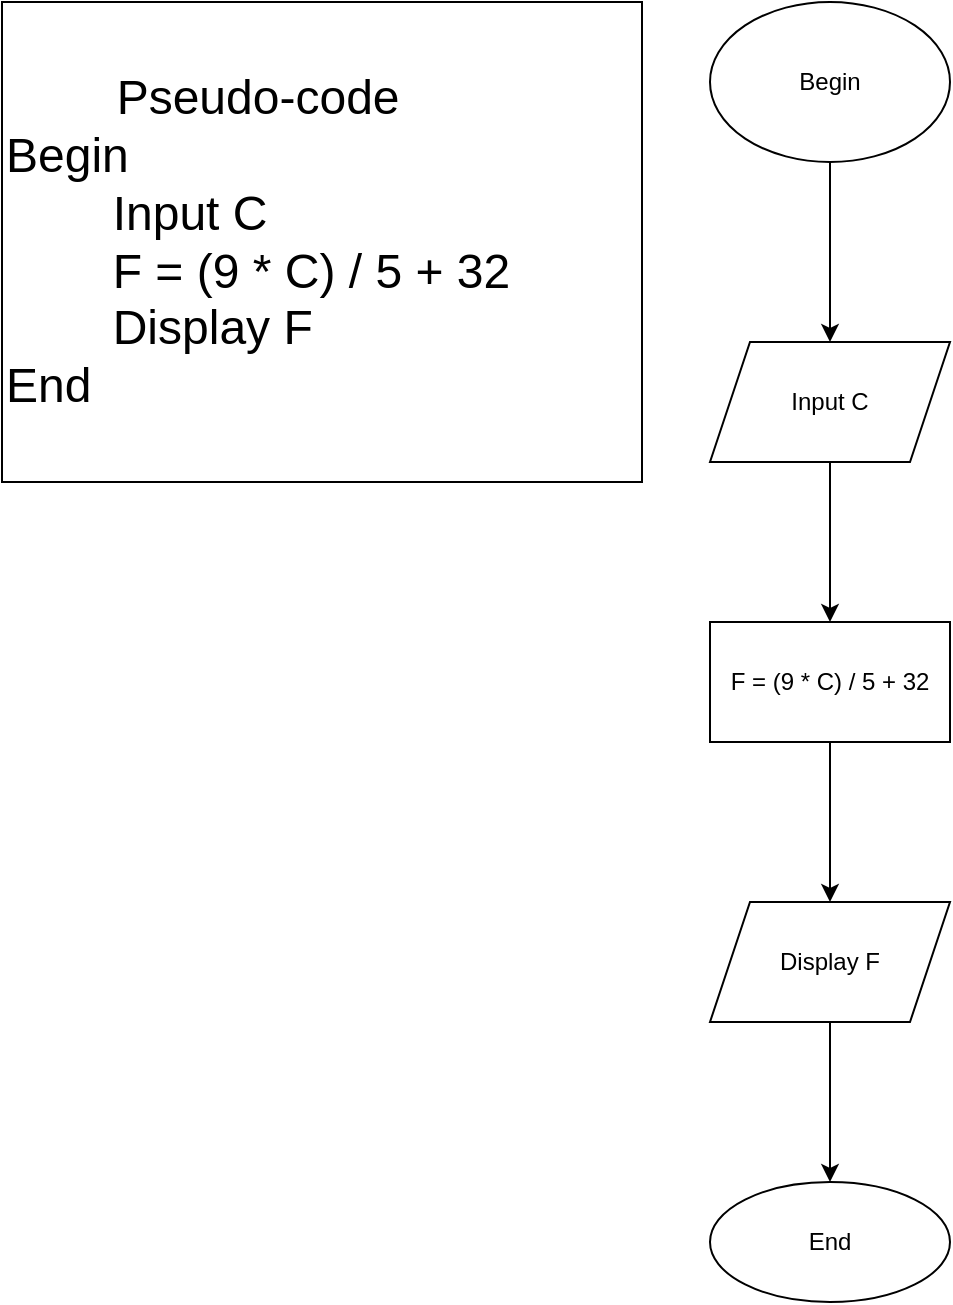 <mxfile version="18.2.0" type="google"><diagram id="C5RBs43oDa-KdzZeNtuy" name="Page-1"><mxGraphModel grid="1" page="1" gridSize="10" guides="1" tooltips="1" connect="1" arrows="1" fold="1" pageScale="1" pageWidth="827" pageHeight="1169" math="0" shadow="0"><root><mxCell id="WIyWlLk6GJQsqaUBKTNV-0"/><mxCell id="WIyWlLk6GJQsqaUBKTNV-1" parent="WIyWlLk6GJQsqaUBKTNV-0"/><mxCell id="9VruFJGZ4as1vprHCTkS-2" value="" style="edgeStyle=orthogonalEdgeStyle;rounded=0;orthogonalLoop=1;jettySize=auto;html=1;" edge="1" parent="WIyWlLk6GJQsqaUBKTNV-1" source="9VruFJGZ4as1vprHCTkS-0" target="9VruFJGZ4as1vprHCTkS-1"><mxGeometry relative="1" as="geometry"/></mxCell><mxCell id="9VruFJGZ4as1vprHCTkS-0" value="Begin" style="ellipse;whiteSpace=wrap;html=1;" vertex="1" parent="WIyWlLk6GJQsqaUBKTNV-1"><mxGeometry x="354" width="120" height="80" as="geometry"/></mxCell><mxCell id="9VruFJGZ4as1vprHCTkS-4" value="" style="edgeStyle=orthogonalEdgeStyle;rounded=0;orthogonalLoop=1;jettySize=auto;html=1;" edge="1" parent="WIyWlLk6GJQsqaUBKTNV-1" source="9VruFJGZ4as1vprHCTkS-1" target="9VruFJGZ4as1vprHCTkS-3"><mxGeometry relative="1" as="geometry"/></mxCell><mxCell id="9VruFJGZ4as1vprHCTkS-1" value="Input C" style="shape=parallelogram;perimeter=parallelogramPerimeter;whiteSpace=wrap;html=1;fixedSize=1;" vertex="1" parent="WIyWlLk6GJQsqaUBKTNV-1"><mxGeometry x="354" y="170" width="120" height="60" as="geometry"/></mxCell><mxCell id="9VruFJGZ4as1vprHCTkS-6" value="" style="edgeStyle=orthogonalEdgeStyle;rounded=0;orthogonalLoop=1;jettySize=auto;html=1;" edge="1" parent="WIyWlLk6GJQsqaUBKTNV-1" source="9VruFJGZ4as1vprHCTkS-3" target="9VruFJGZ4as1vprHCTkS-5"><mxGeometry relative="1" as="geometry"/></mxCell><mxCell id="9VruFJGZ4as1vprHCTkS-3" value="F = (9 * C) / 5 + 32" style="whiteSpace=wrap;html=1;" vertex="1" parent="WIyWlLk6GJQsqaUBKTNV-1"><mxGeometry x="354" y="310" width="120" height="60" as="geometry"/></mxCell><mxCell id="9VruFJGZ4as1vprHCTkS-8" value="" style="edgeStyle=orthogonalEdgeStyle;rounded=0;orthogonalLoop=1;jettySize=auto;html=1;" edge="1" parent="WIyWlLk6GJQsqaUBKTNV-1" source="9VruFJGZ4as1vprHCTkS-5" target="9VruFJGZ4as1vprHCTkS-7"><mxGeometry relative="1" as="geometry"/></mxCell><mxCell id="9VruFJGZ4as1vprHCTkS-5" value="Display F" style="shape=parallelogram;perimeter=parallelogramPerimeter;whiteSpace=wrap;html=1;fixedSize=1;" vertex="1" parent="WIyWlLk6GJQsqaUBKTNV-1"><mxGeometry x="354" y="450" width="120" height="60" as="geometry"/></mxCell><mxCell id="9VruFJGZ4as1vprHCTkS-7" value="End" style="ellipse;whiteSpace=wrap;html=1;" vertex="1" parent="WIyWlLk6GJQsqaUBKTNV-1"><mxGeometry x="354" y="590" width="120" height="60" as="geometry"/></mxCell><mxCell id="9VruFJGZ4as1vprHCTkS-18" value="&lt;div style=&quot;text-align: center;&quot;&gt;&lt;span style=&quot;font-size: 24px; background-color: initial;&quot;&gt;Pseudo-code&lt;/span&gt;&lt;/div&gt;&lt;font style=&quot;&quot;&gt;&lt;span style=&quot;font-size: 24px;&quot;&gt;Begin&lt;/span&gt;&lt;br&gt;&lt;span style=&quot;font-size: 24px;&quot;&gt;&#9;&lt;/span&gt;&lt;span style=&quot;font-size: 24px;&quot;&gt;&lt;span style=&quot;white-space: pre;&quot;&gt;&#9;&lt;/span&gt;Input C&lt;/span&gt;&lt;br&gt;&lt;span style=&quot;font-size: 24px;&quot;&gt;&#9;&lt;/span&gt;&lt;span style=&quot;font-size: 24px;&quot;&gt;&lt;span style=&quot;white-space: pre;&quot;&gt;&#9;&lt;/span&gt;F = (9 * C) / 5 + 32&lt;/span&gt;&lt;br&gt;&lt;span style=&quot;font-size: 24px;&quot;&gt;&#9;&lt;/span&gt;&lt;span style=&quot;font-size: 24px;&quot;&gt;&lt;span style=&quot;white-space: pre;&quot;&gt;&#9;&lt;/span&gt;Display F&lt;/span&gt;&lt;br&gt;&lt;span style=&quot;font-size: 24px;&quot;&gt;End&lt;/span&gt;&lt;/font&gt;" style="rounded=0;whiteSpace=wrap;html=1;align=left;" vertex="1" parent="WIyWlLk6GJQsqaUBKTNV-1"><mxGeometry width="320" height="240" as="geometry"/></mxCell></root></mxGraphModel></diagram></mxfile>